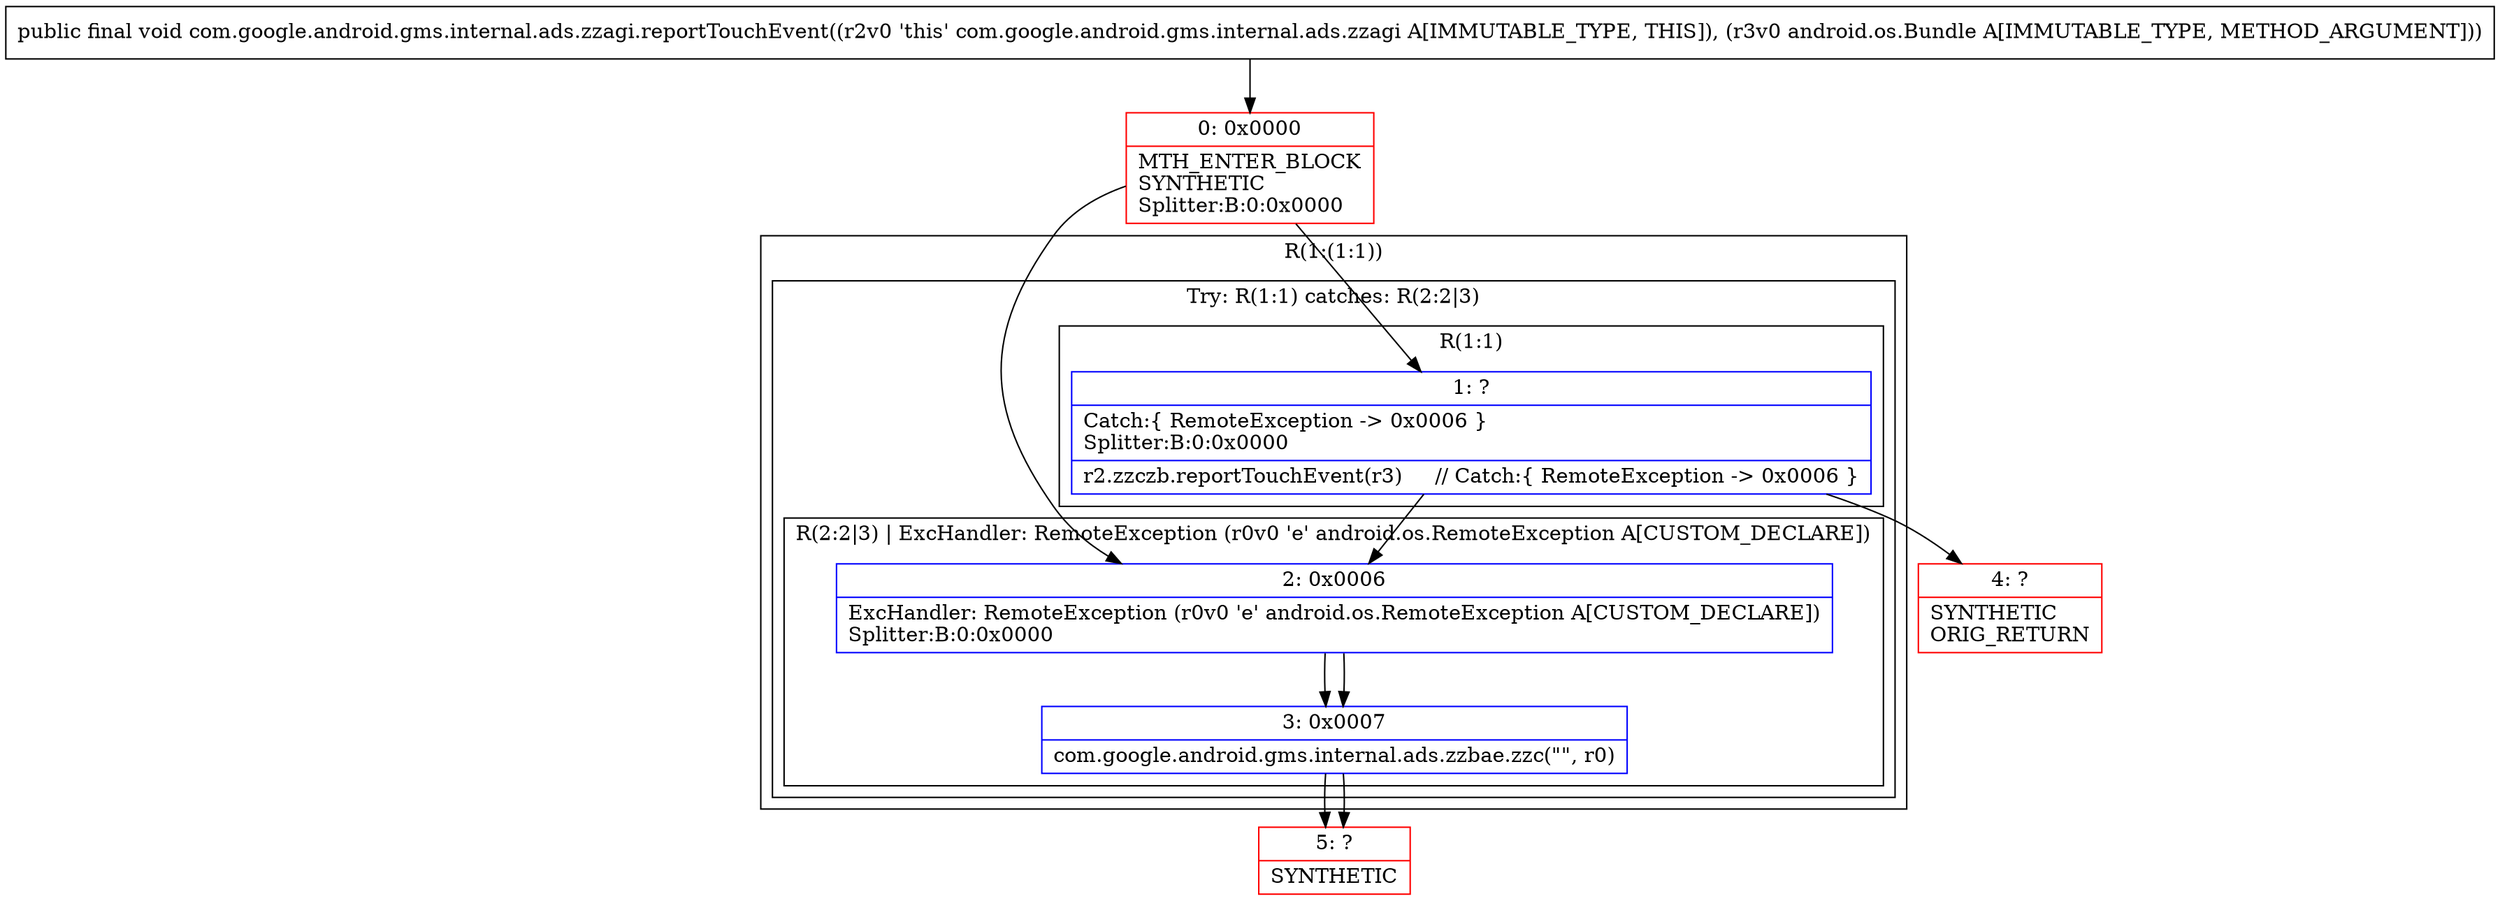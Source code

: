 digraph "CFG forcom.google.android.gms.internal.ads.zzagi.reportTouchEvent(Landroid\/os\/Bundle;)V" {
subgraph cluster_Region_1165113622 {
label = "R(1:(1:1))";
node [shape=record,color=blue];
subgraph cluster_TryCatchRegion_1944166820 {
label = "Try: R(1:1) catches: R(2:2|3)";
node [shape=record,color=blue];
subgraph cluster_Region_662364037 {
label = "R(1:1)";
node [shape=record,color=blue];
Node_1 [shape=record,label="{1\:\ ?|Catch:\{ RemoteException \-\> 0x0006 \}\lSplitter:B:0:0x0000\l|r2.zzczb.reportTouchEvent(r3)     \/\/ Catch:\{ RemoteException \-\> 0x0006 \}\l}"];
}
subgraph cluster_Region_160086876 {
label = "R(2:2|3) | ExcHandler: RemoteException (r0v0 'e' android.os.RemoteException A[CUSTOM_DECLARE])\l";
node [shape=record,color=blue];
Node_2 [shape=record,label="{2\:\ 0x0006|ExcHandler: RemoteException (r0v0 'e' android.os.RemoteException A[CUSTOM_DECLARE])\lSplitter:B:0:0x0000\l}"];
Node_3 [shape=record,label="{3\:\ 0x0007|com.google.android.gms.internal.ads.zzbae.zzc(\"\", r0)\l}"];
}
}
}
subgraph cluster_Region_160086876 {
label = "R(2:2|3) | ExcHandler: RemoteException (r0v0 'e' android.os.RemoteException A[CUSTOM_DECLARE])\l";
node [shape=record,color=blue];
Node_2 [shape=record,label="{2\:\ 0x0006|ExcHandler: RemoteException (r0v0 'e' android.os.RemoteException A[CUSTOM_DECLARE])\lSplitter:B:0:0x0000\l}"];
Node_3 [shape=record,label="{3\:\ 0x0007|com.google.android.gms.internal.ads.zzbae.zzc(\"\", r0)\l}"];
}
Node_0 [shape=record,color=red,label="{0\:\ 0x0000|MTH_ENTER_BLOCK\lSYNTHETIC\lSplitter:B:0:0x0000\l}"];
Node_4 [shape=record,color=red,label="{4\:\ ?|SYNTHETIC\lORIG_RETURN\l}"];
Node_5 [shape=record,color=red,label="{5\:\ ?|SYNTHETIC\l}"];
MethodNode[shape=record,label="{public final void com.google.android.gms.internal.ads.zzagi.reportTouchEvent((r2v0 'this' com.google.android.gms.internal.ads.zzagi A[IMMUTABLE_TYPE, THIS]), (r3v0 android.os.Bundle A[IMMUTABLE_TYPE, METHOD_ARGUMENT])) }"];
MethodNode -> Node_0;
Node_1 -> Node_2;
Node_1 -> Node_4;
Node_2 -> Node_3;
Node_3 -> Node_5;
Node_2 -> Node_3;
Node_3 -> Node_5;
Node_0 -> Node_1;
Node_0 -> Node_2;
}

